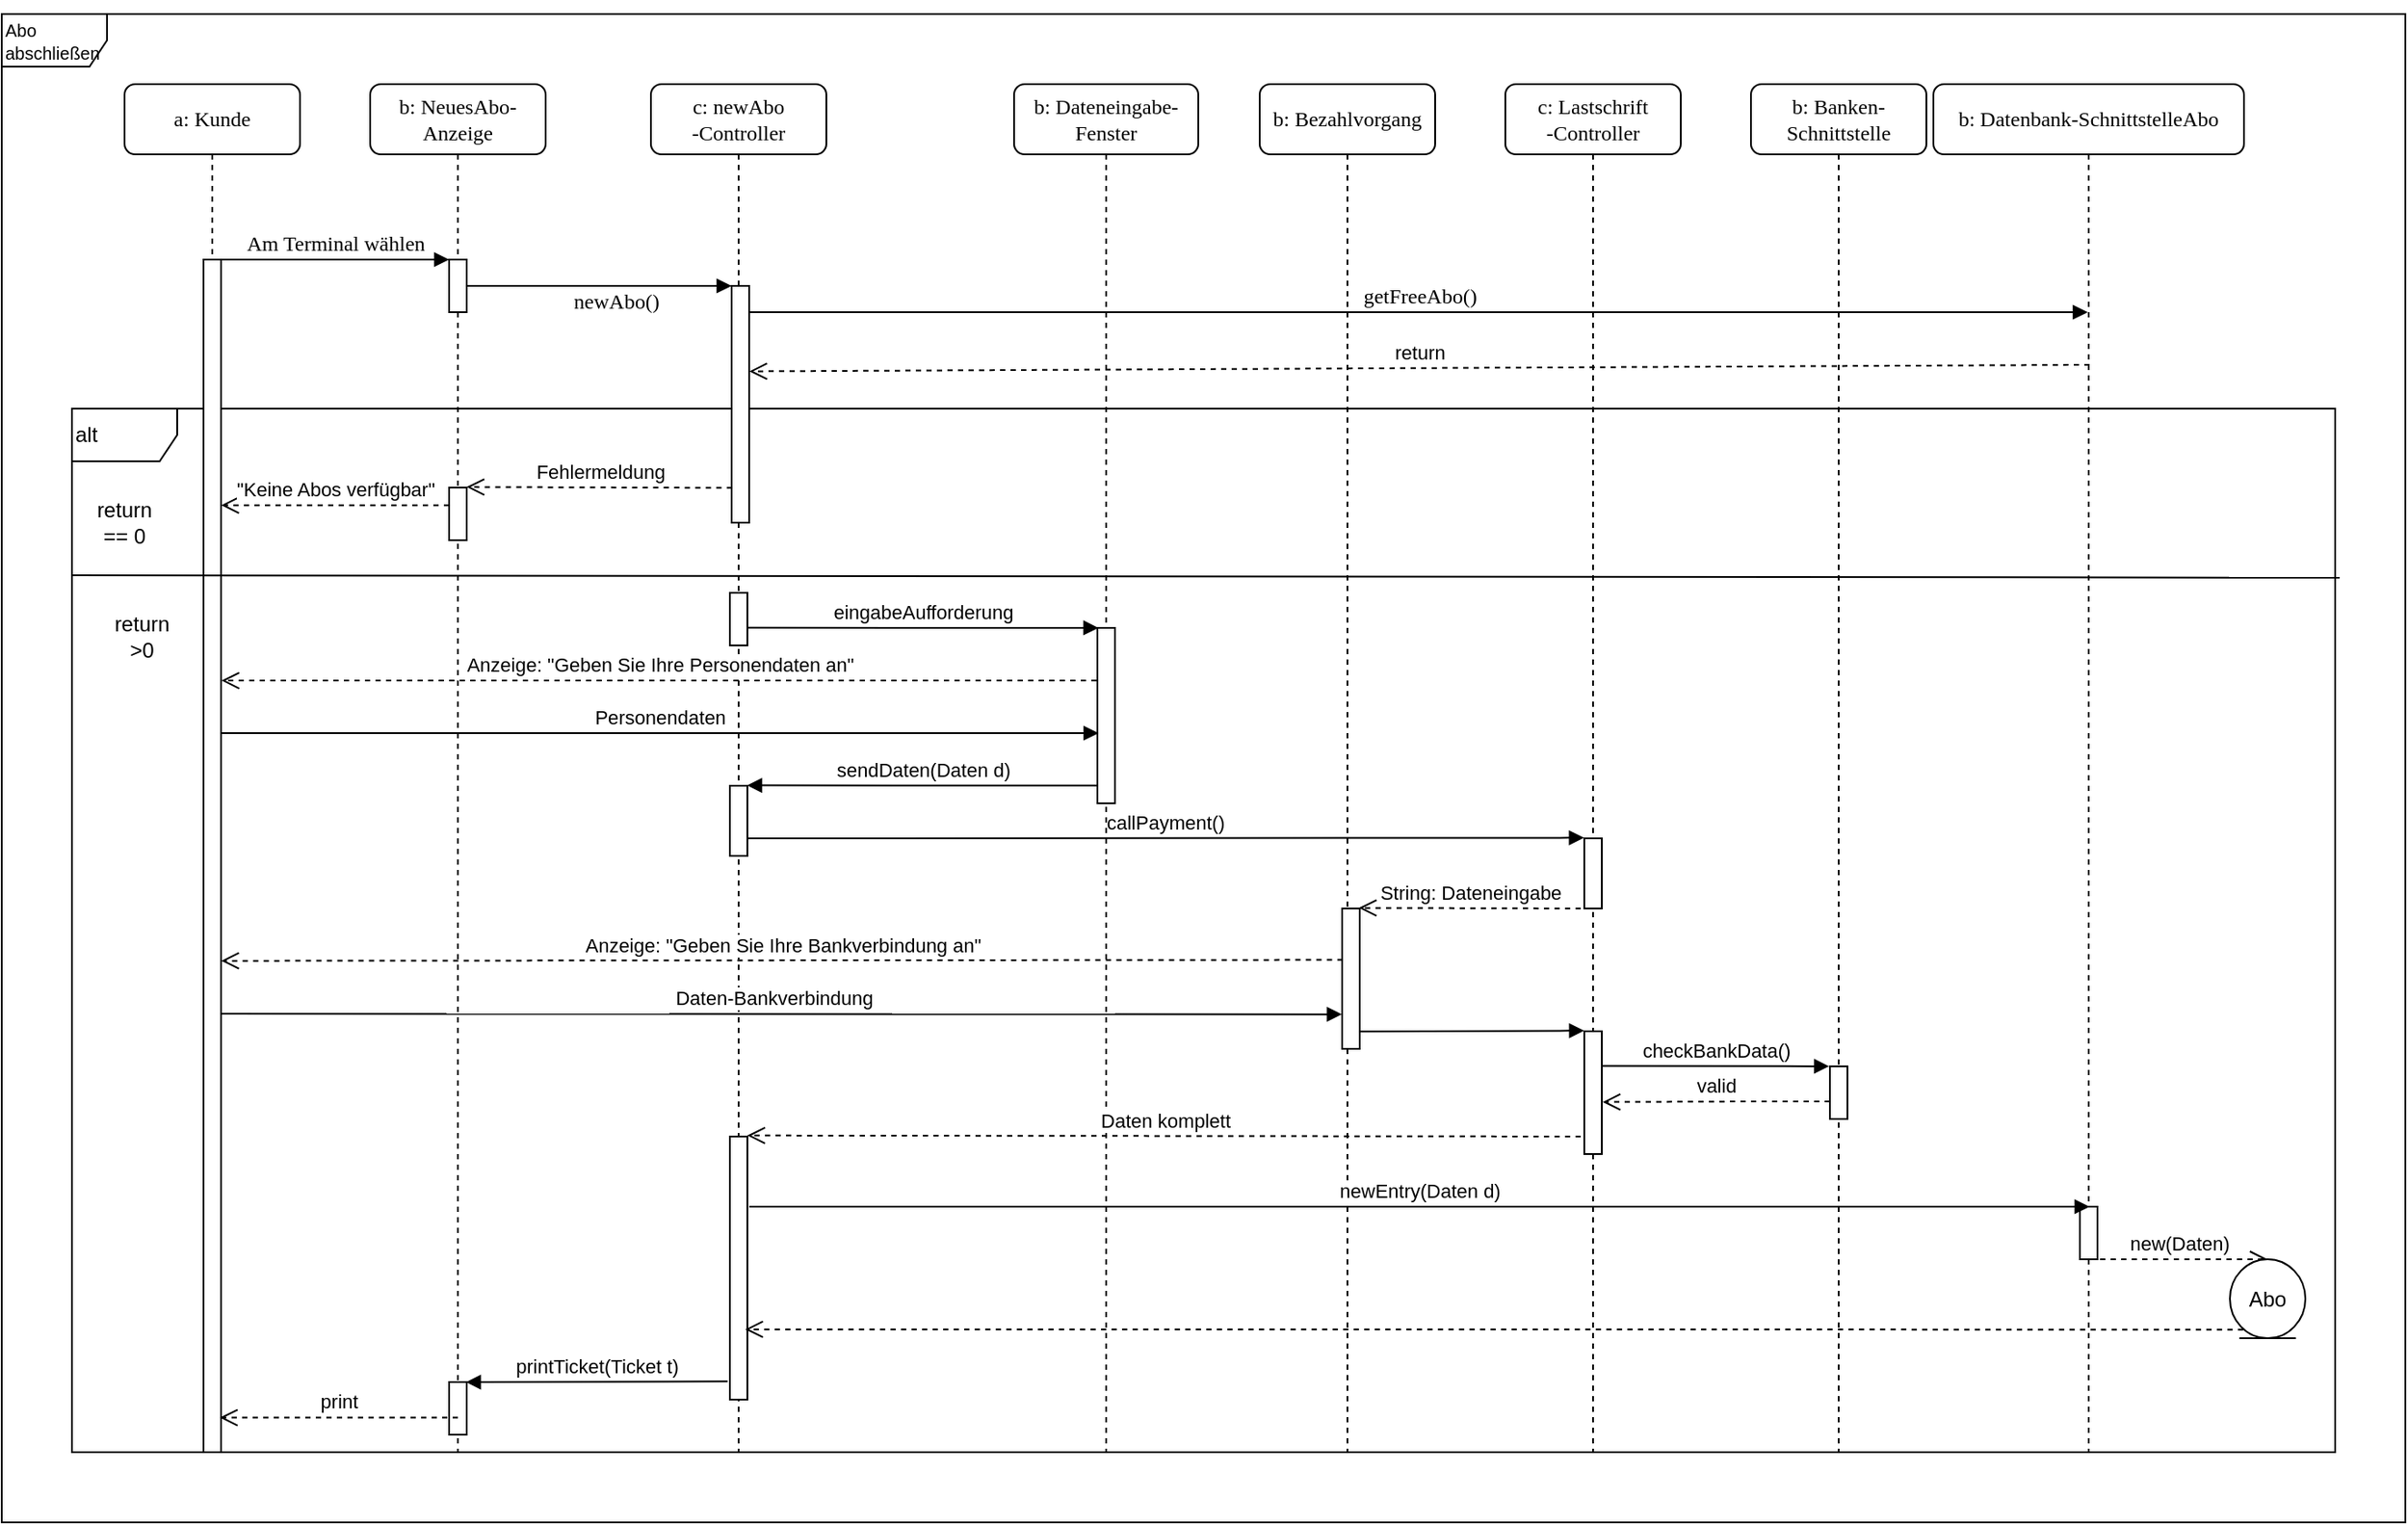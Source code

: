 <mxfile version="10.7.5" type="device"><diagram name="Page-1" id="13e1069c-82ec-6db2-03f1-153e76fe0fe0"><mxGraphModel dx="385" dy="267" grid="1" gridSize="10" guides="1" tooltips="1" connect="1" arrows="1" fold="1" page="1" pageScale="1" pageWidth="1100" pageHeight="850" background="#ffffff" math="0" shadow="0"><root><mxCell id="0"/><mxCell id="1" parent="0"/><mxCell id="i2Vq3k6s4epomcee9z3W-39" value="&lt;p style=&quot;line-height: 130%&quot;&gt;Abo abschließen&lt;/p&gt;" style="shape=umlFrame;whiteSpace=wrap;html=1;fontSize=10;gradientColor=none;comic=0;align=left;" parent="1" vertex="1"><mxGeometry x="30" y="40" width="1370" height="860" as="geometry"/></mxCell><mxCell id="i2Vq3k6s4epomcee9z3W-24" value="alt" style="shape=umlFrame;whiteSpace=wrap;html=1;align=left;" parent="1" vertex="1"><mxGeometry x="70" y="265" width="1290" height="595" as="geometry"/></mxCell><mxCell id="7baba1c4bc27f4b0-2" value="b: NeuesAbo-Anzeige" style="shape=umlLifeline;perimeter=lifelinePerimeter;whiteSpace=wrap;html=1;container=1;collapsible=0;recursiveResize=0;outlineConnect=0;rounded=1;shadow=0;comic=0;labelBackgroundColor=none;strokeColor=#000000;strokeWidth=1;fillColor=#FFFFFF;fontFamily=Verdana;fontSize=12;fontColor=#000000;align=center;" parent="1" vertex="1"><mxGeometry x="240" y="80" width="100" height="780" as="geometry"/></mxCell><mxCell id="7baba1c4bc27f4b0-10" value="" style="html=1;points=[];perimeter=orthogonalPerimeter;rounded=0;shadow=0;comic=0;labelBackgroundColor=none;strokeColor=#000000;strokeWidth=1;fillColor=#FFFFFF;fontFamily=Verdana;fontSize=12;fontColor=#000000;align=center;" parent="7baba1c4bc27f4b0-2" vertex="1"><mxGeometry x="45" y="100" width="10" height="30" as="geometry"/></mxCell><mxCell id="i2Vq3k6s4epomcee9z3W-35" value="" style="html=1;points=[];perimeter=orthogonalPerimeter;rounded=0;shadow=0;comic=0;labelBackgroundColor=none;strokeColor=#000000;strokeWidth=1;fillColor=#FFFFFF;fontFamily=Verdana;fontSize=12;fontColor=#000000;align=center;" parent="7baba1c4bc27f4b0-2" vertex="1"><mxGeometry x="45" y="740" width="10" height="30" as="geometry"/></mxCell><mxCell id="Xp189E36akZzS4_fr69R-9" value="" style="html=1;points=[];perimeter=orthogonalPerimeter;align=left;" parent="7baba1c4bc27f4b0-2" vertex="1"><mxGeometry x="45" y="230" width="10" height="30" as="geometry"/></mxCell><mxCell id="7baba1c4bc27f4b0-3" value="c: newAbo&lt;br&gt;-Controller&lt;br&gt;" style="shape=umlLifeline;perimeter=lifelinePerimeter;whiteSpace=wrap;html=1;container=1;collapsible=0;recursiveResize=0;outlineConnect=0;rounded=1;shadow=0;comic=0;labelBackgroundColor=none;strokeColor=#000000;strokeWidth=1;fillColor=#FFFFFF;fontFamily=Verdana;fontSize=12;fontColor=#000000;align=center;" parent="1" vertex="1"><mxGeometry x="400" y="80" width="100" height="780" as="geometry"/></mxCell><mxCell id="7baba1c4bc27f4b0-13" value="" style="html=1;points=[];perimeter=orthogonalPerimeter;rounded=0;shadow=0;comic=0;labelBackgroundColor=none;strokeColor=#000000;strokeWidth=1;fillColor=#FFFFFF;fontFamily=Verdana;fontSize=12;fontColor=#000000;align=center;" parent="7baba1c4bc27f4b0-3" vertex="1"><mxGeometry x="46" y="115" width="10" height="135" as="geometry"/></mxCell><mxCell id="i2Vq3k6s4epomcee9z3W-19" value="" style="html=1;points=[];perimeter=orthogonalPerimeter;rounded=0;shadow=0;comic=0;labelBackgroundColor=none;strokeColor=#000000;strokeWidth=1;fillColor=#FFFFFF;fontFamily=Verdana;fontSize=12;fontColor=#000000;align=center;" parent="7baba1c4bc27f4b0-3" vertex="1"><mxGeometry x="45" y="600" width="10" height="150" as="geometry"/></mxCell><mxCell id="Xp189E36akZzS4_fr69R-12" value="" style="html=1;points=[];perimeter=orthogonalPerimeter;align=left;" parent="7baba1c4bc27f4b0-3" vertex="1"><mxGeometry x="45" y="290" width="10" height="30" as="geometry"/></mxCell><mxCell id="Xp189E36akZzS4_fr69R-20" value="" style="html=1;points=[];perimeter=orthogonalPerimeter;align=left;" parent="7baba1c4bc27f4b0-3" vertex="1"><mxGeometry x="45" y="400" width="10" height="40" as="geometry"/></mxCell><mxCell id="Xp189E36akZzS4_fr69R-21" value="callPayment()" style="html=1;verticalAlign=bottom;endArrow=block;entryX=-0.016;entryY=-0.008;entryDx=0;entryDy=0;entryPerimeter=0;" parent="7baba1c4bc27f4b0-3" target="GPIz5f-cf1OQXe9ibUi--7" edge="1"><mxGeometry width="80" relative="1" as="geometry"><mxPoint x="55" y="430" as="sourcePoint"/><mxPoint x="135" y="430" as="targetPoint"/></mxGeometry></mxCell><mxCell id="7baba1c4bc27f4b0-4" value="b: Dateneingabe-&lt;br&gt;Fenster&lt;br&gt;" style="shape=umlLifeline;perimeter=lifelinePerimeter;whiteSpace=wrap;html=1;container=1;collapsible=0;recursiveResize=0;outlineConnect=0;rounded=1;shadow=0;comic=0;labelBackgroundColor=none;strokeColor=#000000;strokeWidth=1;fillColor=#FFFFFF;fontFamily=Verdana;fontSize=12;fontColor=#000000;align=center;" parent="1" vertex="1"><mxGeometry x="607" y="80" width="105" height="780" as="geometry"/></mxCell><mxCell id="Xp189E36akZzS4_fr69R-13" value="" style="html=1;points=[];perimeter=orthogonalPerimeter;align=left;" parent="7baba1c4bc27f4b0-4" vertex="1"><mxGeometry x="47.5" y="310" width="10" height="100" as="geometry"/></mxCell><mxCell id="7baba1c4bc27f4b0-5" value="b: Bezahlvorgang&lt;br&gt;" style="shape=umlLifeline;perimeter=lifelinePerimeter;whiteSpace=wrap;html=1;container=1;collapsible=0;recursiveResize=0;outlineConnect=0;rounded=1;shadow=0;comic=0;labelBackgroundColor=none;strokeColor=#000000;strokeWidth=1;fillColor=#FFFFFF;fontFamily=Verdana;fontSize=12;fontColor=#000000;align=center;" parent="1" vertex="1"><mxGeometry x="747" y="80" width="100" height="780" as="geometry"/></mxCell><mxCell id="Xp189E36akZzS4_fr69R-22" value="" style="html=1;points=[];perimeter=orthogonalPerimeter;align=left;" parent="7baba1c4bc27f4b0-5" vertex="1"><mxGeometry x="47" y="470" width="10" height="80" as="geometry"/></mxCell><mxCell id="7baba1c4bc27f4b0-6" value="c: Lastschrift&lt;br&gt;-Controller&lt;br&gt;" style="shape=umlLifeline;perimeter=lifelinePerimeter;whiteSpace=wrap;html=1;container=1;collapsible=0;recursiveResize=0;outlineConnect=0;rounded=1;shadow=0;comic=0;labelBackgroundColor=none;strokeColor=#000000;strokeWidth=1;fillColor=#FFFFFF;fontFamily=Verdana;fontSize=12;fontColor=#000000;align=center;" parent="1" vertex="1"><mxGeometry x="887" y="80" width="100" height="780" as="geometry"/></mxCell><mxCell id="GPIz5f-cf1OQXe9ibUi--7" value="" style="html=1;points=[];perimeter=orthogonalPerimeter;rounded=0;shadow=0;comic=0;labelBackgroundColor=none;strokeColor=#000000;strokeWidth=1;fillColor=#FFFFFF;fontFamily=Verdana;fontSize=12;fontColor=#000000;align=center;" parent="7baba1c4bc27f4b0-6" vertex="1"><mxGeometry x="45" y="430" width="10" height="40" as="geometry"/></mxCell><mxCell id="Xp189E36akZzS4_fr69R-28" value="" style="html=1;points=[];perimeter=orthogonalPerimeter;align=left;" parent="7baba1c4bc27f4b0-6" vertex="1"><mxGeometry x="45" y="540" width="10" height="70" as="geometry"/></mxCell><mxCell id="7baba1c4bc27f4b0-7" value="b: Banken-Schnittstelle&lt;br&gt;" style="shape=umlLifeline;perimeter=lifelinePerimeter;whiteSpace=wrap;html=1;container=1;collapsible=0;recursiveResize=0;outlineConnect=0;rounded=1;shadow=0;comic=0;labelBackgroundColor=none;strokeColor=#000000;strokeWidth=1;fillColor=#FFFFFF;fontFamily=Verdana;fontSize=12;fontColor=#000000;align=center;" parent="1" vertex="1"><mxGeometry x="1027" y="80" width="100" height="780" as="geometry"/></mxCell><mxCell id="Xp189E36akZzS4_fr69R-30" value="" style="html=1;points=[];perimeter=orthogonalPerimeter;align=left;" parent="7baba1c4bc27f4b0-7" vertex="1"><mxGeometry x="45" y="560" width="10" height="30" as="geometry"/></mxCell><mxCell id="7baba1c4bc27f4b0-8" value="a: Kunde" style="shape=umlLifeline;perimeter=lifelinePerimeter;whiteSpace=wrap;html=1;container=1;collapsible=0;recursiveResize=0;outlineConnect=0;rounded=1;shadow=0;comic=0;labelBackgroundColor=none;strokeColor=#000000;strokeWidth=1;fillColor=#FFFFFF;fontFamily=Verdana;fontSize=12;fontColor=#000000;align=center;" parent="1" vertex="1"><mxGeometry x="100" y="80" width="100" height="780" as="geometry"/></mxCell><mxCell id="7baba1c4bc27f4b0-9" value="" style="html=1;points=[];perimeter=orthogonalPerimeter;rounded=0;shadow=0;comic=0;labelBackgroundColor=none;strokeColor=#000000;strokeWidth=1;fillColor=#FFFFFF;fontFamily=Verdana;fontSize=12;fontColor=#000000;align=center;" parent="7baba1c4bc27f4b0-8" vertex="1"><mxGeometry x="45" y="100" width="10" height="680" as="geometry"/></mxCell><mxCell id="7baba1c4bc27f4b0-17" value="getFreeAbo()" style="html=1;verticalAlign=bottom;endArrow=block;labelBackgroundColor=none;fontFamily=Verdana;fontSize=12;edgeStyle=elbowEdgeStyle;elbow=vertical;" parent="1" source="7baba1c4bc27f4b0-13" target="GPIz5f-cf1OQXe9ibUi--1" edge="1"><mxGeometry relative="1" as="geometry"><mxPoint x="510" y="220" as="sourcePoint"/><Array as="points"><mxPoint x="980" y="210"/><mxPoint x="1000" y="360"/><mxPoint x="460" y="220"/></Array></mxGeometry></mxCell><mxCell id="7baba1c4bc27f4b0-11" value="Am Terminal wählen" style="html=1;verticalAlign=bottom;endArrow=block;entryX=0;entryY=0;labelBackgroundColor=none;fontFamily=Verdana;fontSize=12;edgeStyle=elbowEdgeStyle;elbow=vertical;" parent="1" source="7baba1c4bc27f4b0-9" target="7baba1c4bc27f4b0-10" edge="1"><mxGeometry relative="1" as="geometry"><mxPoint x="220" y="190" as="sourcePoint"/></mxGeometry></mxCell><mxCell id="7baba1c4bc27f4b0-14" value="newAbo()" style="html=1;verticalAlign=bottom;endArrow=block;entryX=0;entryY=0;labelBackgroundColor=none;fontFamily=Verdana;fontSize=12;edgeStyle=elbowEdgeStyle;elbow=vertical;" parent="1" source="7baba1c4bc27f4b0-10" target="7baba1c4bc27f4b0-13" edge="1"><mxGeometry x="0.126" y="-17" relative="1" as="geometry"><mxPoint x="370" y="200" as="sourcePoint"/><mxPoint y="1" as="offset"/></mxGeometry></mxCell><mxCell id="GPIz5f-cf1OQXe9ibUi--1" value="b: Datenbank-SchnittstelleAbo&lt;br&gt;" style="shape=umlLifeline;perimeter=lifelinePerimeter;whiteSpace=wrap;html=1;container=1;collapsible=0;recursiveResize=0;outlineConnect=0;rounded=1;shadow=0;comic=0;labelBackgroundColor=none;strokeColor=#000000;strokeWidth=1;fillColor=#FFFFFF;fontFamily=Verdana;fontSize=12;fontColor=#000000;align=center;" parent="1" vertex="1"><mxGeometry x="1131" y="80" width="177" height="780" as="geometry"/></mxCell><mxCell id="Xp189E36akZzS4_fr69R-35" value="" style="html=1;points=[];perimeter=orthogonalPerimeter;align=left;" parent="GPIz5f-cf1OQXe9ibUi--1" vertex="1"><mxGeometry x="83.5" y="640" width="10" height="30" as="geometry"/></mxCell><mxCell id="Xp189E36akZzS4_fr69R-40" value="new(Daten)" style="html=1;verticalAlign=bottom;endArrow=open;dashed=1;endSize=8;entryX=0.5;entryY=0;entryDx=0;entryDy=0;" parent="GPIz5f-cf1OQXe9ibUi--1" target="Xp189E36akZzS4_fr69R-37" edge="1"><mxGeometry relative="1" as="geometry"><mxPoint x="89" y="670" as="sourcePoint"/><mxPoint x="9" y="670" as="targetPoint"/></mxGeometry></mxCell><mxCell id="i2Vq3k6s4epomcee9z3W-25" value="" style="endArrow=none;html=1;entryX=1.002;entryY=0.162;entryDx=0;entryDy=0;entryPerimeter=0;" parent="1" target="i2Vq3k6s4epomcee9z3W-24" edge="1"><mxGeometry width="50" height="50" relative="1" as="geometry"><mxPoint x="70" y="360" as="sourcePoint"/><mxPoint x="110" y="820" as="targetPoint"/><Array as="points"/></mxGeometry></mxCell><mxCell id="Xp189E36akZzS4_fr69R-3" value="return" style="html=1;verticalAlign=bottom;endArrow=open;dashed=1;endSize=8;entryX=1.011;entryY=0.361;entryDx=0;entryDy=0;entryPerimeter=0;" parent="1" target="7baba1c4bc27f4b0-13" edge="1"><mxGeometry relative="1" as="geometry"><mxPoint x="1220" y="240" as="sourcePoint"/><mxPoint x="460" y="240" as="targetPoint"/></mxGeometry></mxCell><mxCell id="Xp189E36akZzS4_fr69R-5" value="return == 0" style="text;html=1;strokeColor=none;fillColor=none;align=center;verticalAlign=middle;whiteSpace=wrap;rounded=0;" parent="1" vertex="1"><mxGeometry x="80" y="320" width="40" height="20" as="geometry"/></mxCell><mxCell id="Xp189E36akZzS4_fr69R-10" value="&quot;Keine Abos verfügbar&quot;" style="html=1;verticalAlign=bottom;endArrow=open;dashed=1;endSize=8;entryX=1.009;entryY=0.206;entryDx=0;entryDy=0;entryPerimeter=0;" parent="1" target="7baba1c4bc27f4b0-9" edge="1"><mxGeometry relative="1" as="geometry"><mxPoint x="285" y="320.167" as="sourcePoint"/><mxPoint x="160" y="320" as="targetPoint"/></mxGeometry></mxCell><mxCell id="Xp189E36akZzS4_fr69R-11" value="return &amp;gt;0" style="text;html=1;strokeColor=none;fillColor=none;align=center;verticalAlign=middle;whiteSpace=wrap;rounded=0;" parent="1" vertex="1"><mxGeometry x="90" y="384.667" width="40" height="20" as="geometry"/></mxCell><mxCell id="Xp189E36akZzS4_fr69R-17" value="Personendaten" style="html=1;verticalAlign=bottom;endArrow=block;entryX=0.067;entryY=0.6;entryDx=0;entryDy=0;entryPerimeter=0;exitX=1.022;exitY=0.397;exitDx=0;exitDy=0;exitPerimeter=0;" parent="1" source="7baba1c4bc27f4b0-9" target="Xp189E36akZzS4_fr69R-13" edge="1"><mxGeometry width="80" relative="1" as="geometry"><mxPoint x="160" y="450" as="sourcePoint"/><mxPoint x="230" y="450" as="targetPoint"/></mxGeometry></mxCell><mxCell id="Xp189E36akZzS4_fr69R-14" value="eingabeAufforderung" style="html=1;verticalAlign=bottom;endArrow=block;exitX=1.012;exitY=0.664;exitDx=0;exitDy=0;exitPerimeter=0;entryX=0.054;entryY=0;entryDx=0;entryDy=0;entryPerimeter=0;" parent="1" source="Xp189E36akZzS4_fr69R-12" target="Xp189E36akZzS4_fr69R-13" edge="1"><mxGeometry width="80" relative="1" as="geometry"><mxPoint x="460" y="390" as="sourcePoint"/><mxPoint x="650" y="390" as="targetPoint"/></mxGeometry></mxCell><mxCell id="Xp189E36akZzS4_fr69R-15" value="Anzeige: &quot;Geben Sie Ihre Personendaten an&quot;" style="html=1;verticalAlign=bottom;endArrow=open;dashed=1;endSize=8;entryX=1.024;entryY=0.353;entryDx=0;entryDy=0;entryPerimeter=0;" parent="1" target="7baba1c4bc27f4b0-9" edge="1"><mxGeometry relative="1" as="geometry"><mxPoint x="654" y="420" as="sourcePoint"/><mxPoint x="620" y="420" as="targetPoint"/></mxGeometry></mxCell><mxCell id="Xp189E36akZzS4_fr69R-19" value="sendDaten(Daten d)" style="html=1;verticalAlign=bottom;endArrow=block;exitX=-0.039;exitY=0.899;exitDx=0;exitDy=0;exitPerimeter=0;entryX=0.978;entryY=-0.005;entryDx=0;entryDy=0;entryPerimeter=0;" parent="1" source="Xp189E36akZzS4_fr69R-13" target="Xp189E36akZzS4_fr69R-20" edge="1"><mxGeometry width="80" relative="1" as="geometry"><mxPoint x="570" y="480" as="sourcePoint"/><mxPoint x="460" y="480" as="targetPoint"/></mxGeometry></mxCell><mxCell id="Xp189E36akZzS4_fr69R-26" value="Anzeige: &quot;Geben Sie Ihre Bankverbindung an&quot;&lt;br&gt;" style="html=1;verticalAlign=bottom;endArrow=open;dashed=1;endSize=8;entryX=1.009;entryY=0.588;entryDx=0;entryDy=0;entryPerimeter=0;exitX=0.027;exitY=0.366;exitDx=0;exitDy=0;exitPerimeter=0;" parent="1" source="Xp189E36akZzS4_fr69R-22" target="7baba1c4bc27f4b0-9" edge="1"><mxGeometry relative="1" as="geometry"><mxPoint x="790" y="580" as="sourcePoint"/><mxPoint x="160" y="580" as="targetPoint"/></mxGeometry></mxCell><mxCell id="Xp189E36akZzS4_fr69R-27" value="Daten-Bankverbindung" style="html=1;verticalAlign=bottom;endArrow=block;entryX=-0.015;entryY=0.754;entryDx=0;entryDy=0;entryPerimeter=0;" parent="1" target="Xp189E36akZzS4_fr69R-22" edge="1"><mxGeometry x="-0.014" width="80" relative="1" as="geometry"><mxPoint x="155" y="610" as="sourcePoint"/><mxPoint x="790" y="611" as="targetPoint"/><mxPoint as="offset"/></mxGeometry></mxCell><mxCell id="Xp189E36akZzS4_fr69R-29" value="" style="html=1;verticalAlign=bottom;endArrow=block;exitX=1.015;exitY=0.877;exitDx=0;exitDy=0;exitPerimeter=0;entryX=-0.009;entryY=-0.005;entryDx=0;entryDy=0;entryPerimeter=0;" parent="1" source="Xp189E36akZzS4_fr69R-22" target="Xp189E36akZzS4_fr69R-28" edge="1"><mxGeometry width="80" relative="1" as="geometry"><mxPoint x="850" y="620" as="sourcePoint"/><mxPoint x="930" y="620" as="targetPoint"/></mxGeometry></mxCell><mxCell id="Xp189E36akZzS4_fr69R-31" value="checkBankData()" style="html=1;verticalAlign=bottom;endArrow=block;entryX=-0.046;entryY=-0.001;entryDx=0;entryDy=0;entryPerimeter=0;exitX=1.007;exitY=0.282;exitDx=0;exitDy=0;exitPerimeter=0;" parent="1" source="Xp189E36akZzS4_fr69R-28" target="Xp189E36akZzS4_fr69R-30" edge="1"><mxGeometry width="80" relative="1" as="geometry"><mxPoint x="950" y="640" as="sourcePoint"/><mxPoint x="1020" y="640" as="targetPoint"/></mxGeometry></mxCell><mxCell id="Xp189E36akZzS4_fr69R-33" value="valid" style="html=1;verticalAlign=bottom;endArrow=open;dashed=1;endSize=8;entryX=1.049;entryY=0.576;entryDx=0;entryDy=0;entryPerimeter=0;" parent="1" target="Xp189E36akZzS4_fr69R-28" edge="1"><mxGeometry relative="1" as="geometry"><mxPoint x="1072" y="660" as="sourcePoint"/><mxPoint x="992" y="660" as="targetPoint"/><Array as="points"><mxPoint x="1032" y="660"/></Array></mxGeometry></mxCell><mxCell id="Xp189E36akZzS4_fr69R-34" value="Daten komplett" style="html=1;verticalAlign=bottom;endArrow=open;dashed=1;endSize=8;entryX=0.994;entryY=-0.004;entryDx=0;entryDy=0;entryPerimeter=0;" parent="1" target="i2Vq3k6s4epomcee9z3W-19" edge="1"><mxGeometry relative="1" as="geometry"><mxPoint x="930" y="680" as="sourcePoint"/><mxPoint x="460" y="680" as="targetPoint"/></mxGeometry></mxCell><mxCell id="Xp189E36akZzS4_fr69R-36" value="newEntry(Daten d)" style="html=1;verticalAlign=bottom;endArrow=block;exitX=1.105;exitY=0.267;exitDx=0;exitDy=0;exitPerimeter=0;" parent="1" source="i2Vq3k6s4epomcee9z3W-19" edge="1"><mxGeometry width="80" relative="1" as="geometry"><mxPoint x="460" y="720" as="sourcePoint"/><mxPoint x="1220" y="720" as="targetPoint"/></mxGeometry></mxCell><mxCell id="Xp189E36akZzS4_fr69R-37" value="&lt;div style=&quot;text-align: center&quot;&gt;&lt;span&gt;Abo&lt;/span&gt;&lt;/div&gt;" style="ellipse;shape=umlEntity;whiteSpace=wrap;html=1;align=center;" parent="1" vertex="1"><mxGeometry x="1300" y="750" width="43" height="45" as="geometry"/></mxCell><mxCell id="Xp189E36akZzS4_fr69R-42" value="" style="html=1;verticalAlign=bottom;endArrow=open;dashed=1;endSize=8;exitX=0.176;exitY=0.891;exitDx=0;exitDy=0;exitPerimeter=0;entryX=0.873;entryY=0.733;entryDx=0;entryDy=0;entryPerimeter=0;" parent="1" source="Xp189E36akZzS4_fr69R-37" target="i2Vq3k6s4epomcee9z3W-19" edge="1"><mxGeometry relative="1" as="geometry"><mxPoint x="1300" y="790" as="sourcePoint"/><mxPoint x="460" y="790" as="targetPoint"/></mxGeometry></mxCell><mxCell id="Xp189E36akZzS4_fr69R-43" value="printTicket(Ticket t)" style="html=1;verticalAlign=bottom;endArrow=block;exitX=-0.124;exitY=0.931;exitDx=0;exitDy=0;exitPerimeter=0;entryX=0.956;entryY=0.001;entryDx=0;entryDy=0;entryPerimeter=0;" parent="1" source="i2Vq3k6s4epomcee9z3W-19" target="i2Vq3k6s4epomcee9z3W-35" edge="1"><mxGeometry width="80" relative="1" as="geometry"><mxPoint x="360" y="820" as="sourcePoint"/><mxPoint x="300" y="820" as="targetPoint"/></mxGeometry></mxCell><mxCell id="oUSCcVL2Q3ycE7JKsTK3-1" value="Fehlermeldung" style="html=1;verticalAlign=bottom;endArrow=open;dashed=1;endSize=8;exitX=0.026;exitY=0.853;exitDx=0;exitDy=0;exitPerimeter=0;entryX=0.994;entryY=-0.011;entryDx=0;entryDy=0;entryPerimeter=0;" edge="1" parent="1" source="7baba1c4bc27f4b0-13" target="Xp189E36akZzS4_fr69R-9"><mxGeometry relative="1" as="geometry"><mxPoint x="440" y="310" as="sourcePoint"/><mxPoint x="300" y="310" as="targetPoint"/></mxGeometry></mxCell><mxCell id="oUSCcVL2Q3ycE7JKsTK3-2" value="String: Dateneingabe" style="html=1;verticalAlign=bottom;endArrow=open;dashed=1;endSize=8;entryX=0.95;entryY=-0.004;entryDx=0;entryDy=0;entryPerimeter=0;" edge="1" parent="1" target="Xp189E36akZzS4_fr69R-22"><mxGeometry relative="1" as="geometry"><mxPoint x="930" y="550" as="sourcePoint"/><mxPoint x="810" y="549" as="targetPoint"/></mxGeometry></mxCell><mxCell id="oUSCcVL2Q3ycE7JKsTK3-3" value="print" style="html=1;verticalAlign=bottom;endArrow=open;dashed=1;endSize=8;entryX=0.93;entryY=0.971;entryDx=0;entryDy=0;entryPerimeter=0;exitX=0.5;exitY=0.676;exitDx=0;exitDy=0;exitPerimeter=0;" edge="1" parent="1" source="i2Vq3k6s4epomcee9z3W-35" target="7baba1c4bc27f4b0-9"><mxGeometry relative="1" as="geometry"><mxPoint x="280" y="840" as="sourcePoint"/><mxPoint x="210" y="840" as="targetPoint"/></mxGeometry></mxCell></root></mxGraphModel></diagram></mxfile>